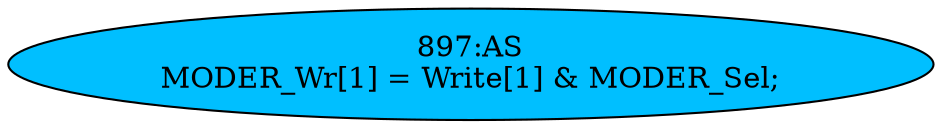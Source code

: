 strict digraph "" {
	node [label="\N"];
	"897:AS"	 [ast="<pyverilog.vparser.ast.Assign object at 0x7fbdee0c8d50>",
		def_var="['MODER_Wr']",
		fillcolor=deepskyblue,
		label="897:AS
MODER_Wr[1] = Write[1] & MODER_Sel;",
		statements="[]",
		style=filled,
		typ=Assign,
		use_var="['Write', 'MODER_Sel']"];
}
